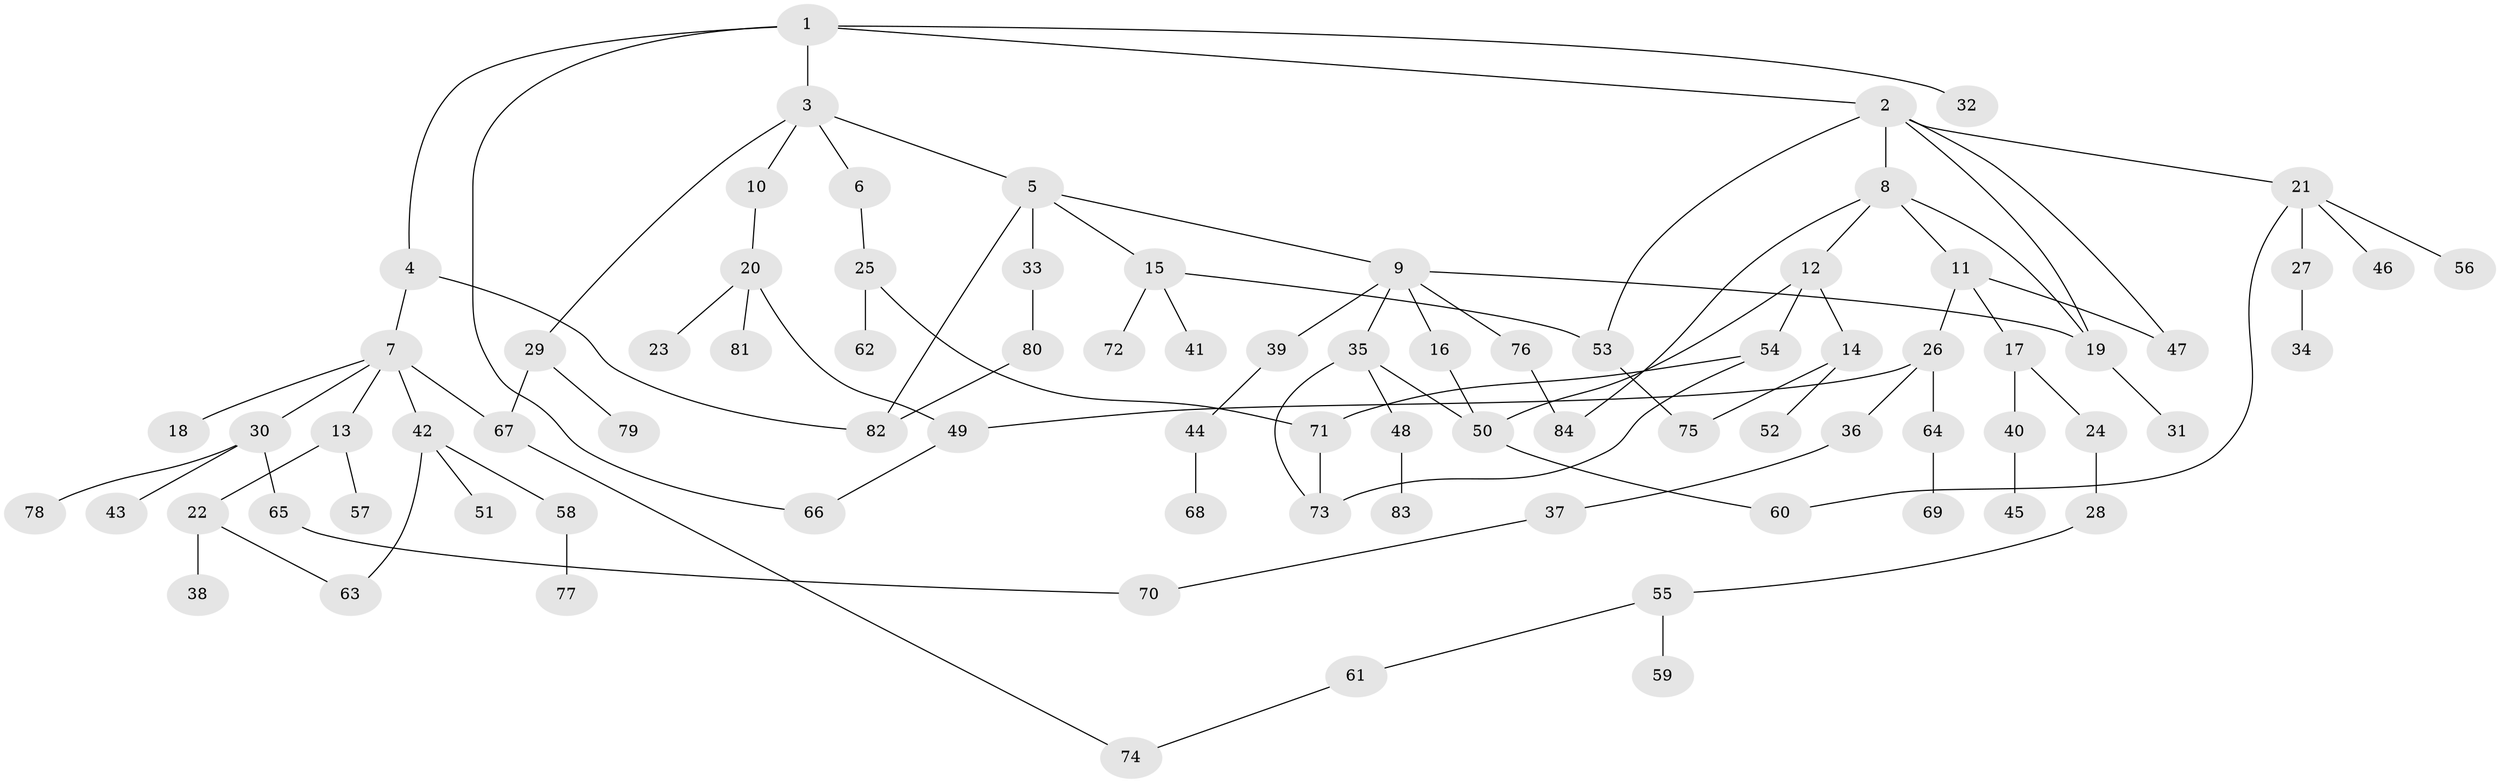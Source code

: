 // Generated by graph-tools (version 1.1) at 2025/49/03/09/25 03:49:19]
// undirected, 84 vertices, 103 edges
graph export_dot {
graph [start="1"]
  node [color=gray90,style=filled];
  1;
  2;
  3;
  4;
  5;
  6;
  7;
  8;
  9;
  10;
  11;
  12;
  13;
  14;
  15;
  16;
  17;
  18;
  19;
  20;
  21;
  22;
  23;
  24;
  25;
  26;
  27;
  28;
  29;
  30;
  31;
  32;
  33;
  34;
  35;
  36;
  37;
  38;
  39;
  40;
  41;
  42;
  43;
  44;
  45;
  46;
  47;
  48;
  49;
  50;
  51;
  52;
  53;
  54;
  55;
  56;
  57;
  58;
  59;
  60;
  61;
  62;
  63;
  64;
  65;
  66;
  67;
  68;
  69;
  70;
  71;
  72;
  73;
  74;
  75;
  76;
  77;
  78;
  79;
  80;
  81;
  82;
  83;
  84;
  1 -- 2;
  1 -- 3;
  1 -- 4;
  1 -- 32;
  1 -- 66;
  2 -- 8;
  2 -- 19;
  2 -- 21;
  2 -- 47;
  2 -- 53;
  3 -- 5;
  3 -- 6;
  3 -- 10;
  3 -- 29;
  4 -- 7;
  4 -- 82;
  5 -- 9;
  5 -- 15;
  5 -- 33;
  5 -- 82;
  6 -- 25;
  7 -- 13;
  7 -- 18;
  7 -- 30;
  7 -- 42;
  7 -- 67;
  8 -- 11;
  8 -- 12;
  8 -- 19;
  8 -- 84;
  9 -- 16;
  9 -- 35;
  9 -- 39;
  9 -- 76;
  9 -- 19;
  10 -- 20;
  11 -- 17;
  11 -- 26;
  11 -- 47;
  12 -- 14;
  12 -- 54;
  12 -- 50;
  13 -- 22;
  13 -- 57;
  14 -- 52;
  14 -- 75;
  15 -- 41;
  15 -- 53;
  15 -- 72;
  16 -- 50;
  17 -- 24;
  17 -- 40;
  19 -- 31;
  20 -- 23;
  20 -- 49;
  20 -- 81;
  21 -- 27;
  21 -- 46;
  21 -- 56;
  21 -- 60;
  22 -- 38;
  22 -- 63;
  24 -- 28;
  25 -- 62;
  25 -- 71;
  26 -- 36;
  26 -- 64;
  26 -- 49;
  27 -- 34;
  28 -- 55;
  29 -- 67;
  29 -- 79;
  30 -- 43;
  30 -- 65;
  30 -- 78;
  33 -- 80;
  35 -- 48;
  35 -- 73;
  35 -- 50;
  36 -- 37;
  37 -- 70;
  39 -- 44;
  40 -- 45;
  42 -- 51;
  42 -- 58;
  42 -- 63;
  44 -- 68;
  48 -- 83;
  49 -- 66;
  50 -- 60;
  53 -- 75;
  54 -- 71;
  54 -- 73;
  55 -- 59;
  55 -- 61;
  58 -- 77;
  61 -- 74;
  64 -- 69;
  65 -- 70;
  67 -- 74;
  71 -- 73;
  76 -- 84;
  80 -- 82;
}
